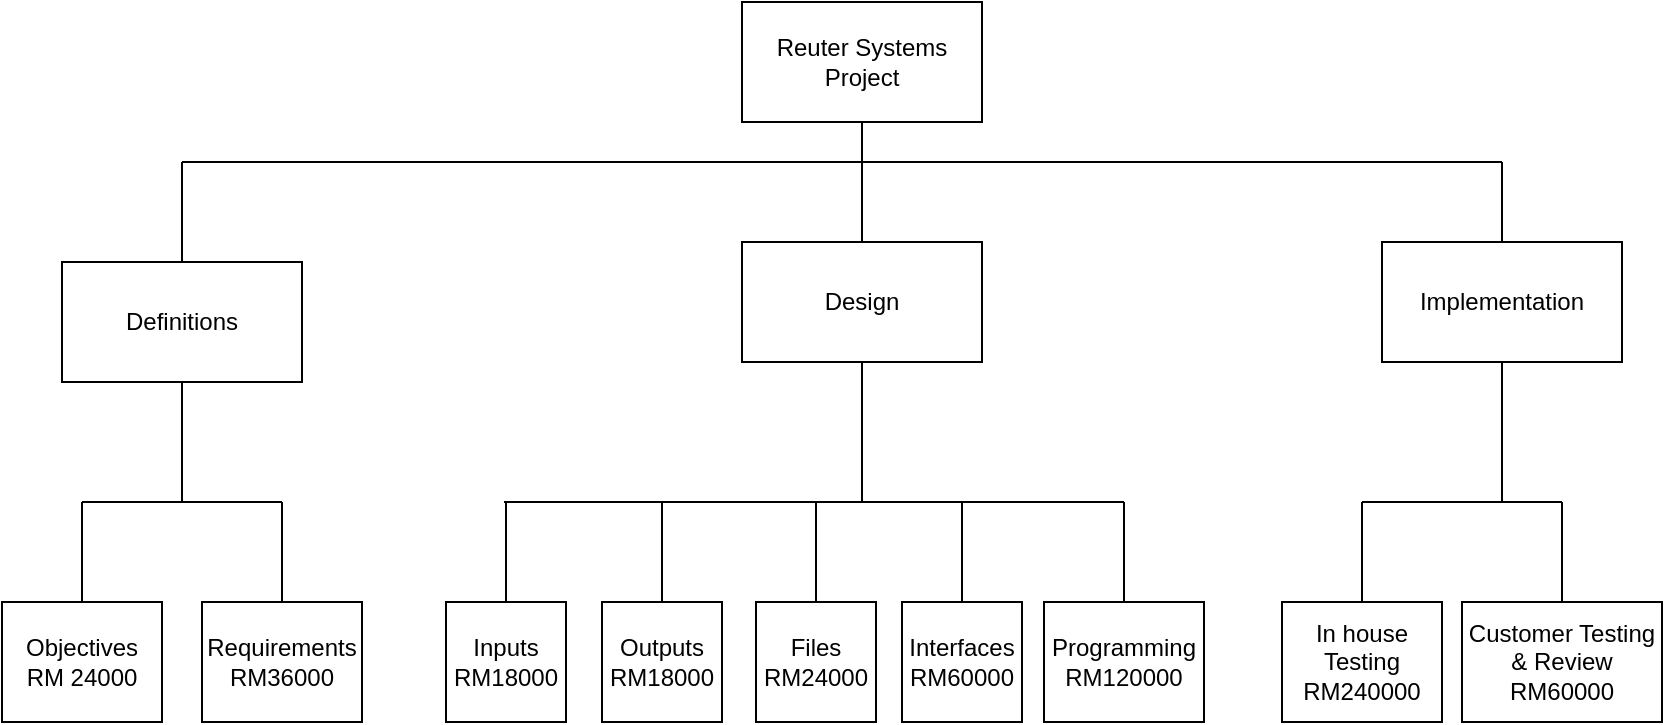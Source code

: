 <mxfile version="24.8.2">
  <diagram name="Page-1" id="7mdB0iTFbJQiJjcmYH2Q">
    <mxGraphModel dx="1050" dy="522" grid="1" gridSize="10" guides="1" tooltips="1" connect="1" arrows="1" fold="1" page="1" pageScale="1" pageWidth="850" pageHeight="1100" math="0" shadow="0">
      <root>
        <mxCell id="0" />
        <mxCell id="1" parent="0" />
        <mxCell id="rabyexTBgKC9Vn2JRdko-1" value="Reuter Systems Project" style="rounded=0;whiteSpace=wrap;html=1;" parent="1" vertex="1">
          <mxGeometry x="380" y="20" width="120" height="60" as="geometry" />
        </mxCell>
        <mxCell id="rabyexTBgKC9Vn2JRdko-2" value="Definitions" style="rounded=0;whiteSpace=wrap;html=1;" parent="1" vertex="1">
          <mxGeometry x="40" y="150" width="120" height="60" as="geometry" />
        </mxCell>
        <mxCell id="rabyexTBgKC9Vn2JRdko-3" value="Design" style="rounded=0;whiteSpace=wrap;html=1;" parent="1" vertex="1">
          <mxGeometry x="380" y="140" width="120" height="60" as="geometry" />
        </mxCell>
        <mxCell id="rabyexTBgKC9Vn2JRdko-4" value="Implementation" style="rounded=0;whiteSpace=wrap;html=1;" parent="1" vertex="1">
          <mxGeometry x="700" y="140" width="120" height="60" as="geometry" />
        </mxCell>
        <mxCell id="rabyexTBgKC9Vn2JRdko-5" value="Objectives&lt;div&gt;RM 24000&lt;/div&gt;" style="rounded=0;whiteSpace=wrap;html=1;" parent="1" vertex="1">
          <mxGeometry x="10" y="320" width="80" height="60" as="geometry" />
        </mxCell>
        <mxCell id="rabyexTBgKC9Vn2JRdko-6" value="Requirements&lt;div&gt;RM36000&lt;/div&gt;" style="rounded=0;whiteSpace=wrap;html=1;" parent="1" vertex="1">
          <mxGeometry x="110" y="320" width="80" height="60" as="geometry" />
        </mxCell>
        <mxCell id="rabyexTBgKC9Vn2JRdko-7" value="Inputs&lt;div&gt;RM18000&lt;/div&gt;" style="rounded=0;whiteSpace=wrap;html=1;" parent="1" vertex="1">
          <mxGeometry x="232" y="320" width="60" height="60" as="geometry" />
        </mxCell>
        <mxCell id="rabyexTBgKC9Vn2JRdko-8" value="Outputs&lt;div&gt;RM18000&lt;/div&gt;" style="rounded=0;whiteSpace=wrap;html=1;" parent="1" vertex="1">
          <mxGeometry x="310" y="320" width="60" height="60" as="geometry" />
        </mxCell>
        <mxCell id="rabyexTBgKC9Vn2JRdko-9" value="Files&lt;div&gt;RM24000&lt;/div&gt;" style="rounded=0;whiteSpace=wrap;html=1;" parent="1" vertex="1">
          <mxGeometry x="387" y="320" width="60" height="60" as="geometry" />
        </mxCell>
        <mxCell id="rabyexTBgKC9Vn2JRdko-10" value="Interfaces&lt;div&gt;RM60000&lt;/div&gt;" style="rounded=0;whiteSpace=wrap;html=1;" parent="1" vertex="1">
          <mxGeometry x="460" y="320" width="60" height="60" as="geometry" />
        </mxCell>
        <mxCell id="rabyexTBgKC9Vn2JRdko-11" value="Programming&lt;div&gt;RM120000&lt;/div&gt;" style="rounded=0;whiteSpace=wrap;html=1;" parent="1" vertex="1">
          <mxGeometry x="531" y="320" width="80" height="60" as="geometry" />
        </mxCell>
        <mxCell id="rabyexTBgKC9Vn2JRdko-12" value="In house Testing&lt;div&gt;RM240000&lt;/div&gt;" style="rounded=0;whiteSpace=wrap;html=1;" parent="1" vertex="1">
          <mxGeometry x="650" y="320" width="80" height="60" as="geometry" />
        </mxCell>
        <mxCell id="rabyexTBgKC9Vn2JRdko-13" value="Customer Testing &amp;amp; Review&lt;div&gt;RM60000&lt;/div&gt;" style="rounded=0;whiteSpace=wrap;html=1;" parent="1" vertex="1">
          <mxGeometry x="740" y="320" width="100" height="60" as="geometry" />
        </mxCell>
        <mxCell id="rabyexTBgKC9Vn2JRdko-15" value="" style="endArrow=none;html=1;rounded=0;exitX=0.5;exitY=1;exitDx=0;exitDy=0;entryX=0.5;entryY=0;entryDx=0;entryDy=0;" parent="1" source="rabyexTBgKC9Vn2JRdko-1" target="rabyexTBgKC9Vn2JRdko-3" edge="1">
          <mxGeometry width="50" height="50" relative="1" as="geometry">
            <mxPoint x="280" y="210" as="sourcePoint" />
            <mxPoint x="330" y="160" as="targetPoint" />
          </mxGeometry>
        </mxCell>
        <mxCell id="rabyexTBgKC9Vn2JRdko-16" value="" style="endArrow=none;html=1;rounded=0;" parent="1" edge="1">
          <mxGeometry width="50" height="50" relative="1" as="geometry">
            <mxPoint x="100" y="100" as="sourcePoint" />
            <mxPoint x="760" y="100" as="targetPoint" />
          </mxGeometry>
        </mxCell>
        <mxCell id="rabyexTBgKC9Vn2JRdko-17" value="" style="endArrow=none;html=1;rounded=0;exitX=0.5;exitY=0;exitDx=0;exitDy=0;" parent="1" source="rabyexTBgKC9Vn2JRdko-2" edge="1">
          <mxGeometry width="50" height="50" relative="1" as="geometry">
            <mxPoint x="50" y="120" as="sourcePoint" />
            <mxPoint x="100" y="100" as="targetPoint" />
          </mxGeometry>
        </mxCell>
        <mxCell id="rabyexTBgKC9Vn2JRdko-18" value="" style="endArrow=none;html=1;rounded=0;exitX=0.5;exitY=0;exitDx=0;exitDy=0;" parent="1" source="rabyexTBgKC9Vn2JRdko-4" edge="1">
          <mxGeometry width="50" height="50" relative="1" as="geometry">
            <mxPoint x="650" y="170" as="sourcePoint" />
            <mxPoint x="760" y="100" as="targetPoint" />
          </mxGeometry>
        </mxCell>
        <mxCell id="rabyexTBgKC9Vn2JRdko-19" value="" style="endArrow=none;html=1;rounded=0;exitX=0.5;exitY=0;exitDx=0;exitDy=0;" parent="1" source="rabyexTBgKC9Vn2JRdko-5" edge="1">
          <mxGeometry width="50" height="50" relative="1" as="geometry">
            <mxPoint x="40" y="320" as="sourcePoint" />
            <mxPoint x="50" y="270" as="targetPoint" />
          </mxGeometry>
        </mxCell>
        <mxCell id="rabyexTBgKC9Vn2JRdko-20" value="" style="endArrow=none;html=1;rounded=0;exitX=0.5;exitY=0;exitDx=0;exitDy=0;" parent="1" source="rabyexTBgKC9Vn2JRdko-6" edge="1">
          <mxGeometry width="50" height="50" relative="1" as="geometry">
            <mxPoint x="140" y="310" as="sourcePoint" />
            <mxPoint x="150" y="270" as="targetPoint" />
          </mxGeometry>
        </mxCell>
        <mxCell id="rabyexTBgKC9Vn2JRdko-21" value="" style="endArrow=none;html=1;rounded=0;" parent="1" edge="1">
          <mxGeometry width="50" height="50" relative="1" as="geometry">
            <mxPoint x="50" y="270" as="sourcePoint" />
            <mxPoint x="150" y="270" as="targetPoint" />
          </mxGeometry>
        </mxCell>
        <mxCell id="rabyexTBgKC9Vn2JRdko-22" value="" style="endArrow=none;html=1;rounded=0;entryX=0.5;entryY=1;entryDx=0;entryDy=0;" parent="1" target="rabyexTBgKC9Vn2JRdko-2" edge="1">
          <mxGeometry width="50" height="50" relative="1" as="geometry">
            <mxPoint x="100" y="270" as="sourcePoint" />
            <mxPoint x="80" y="220" as="targetPoint" />
          </mxGeometry>
        </mxCell>
        <mxCell id="rabyexTBgKC9Vn2JRdko-23" value="" style="endArrow=none;html=1;rounded=0;exitX=0.5;exitY=0;exitDx=0;exitDy=0;" parent="1" source="rabyexTBgKC9Vn2JRdko-7" edge="1">
          <mxGeometry width="50" height="50" relative="1" as="geometry">
            <mxPoint x="360" y="310" as="sourcePoint" />
            <mxPoint x="262" y="270" as="targetPoint" />
          </mxGeometry>
        </mxCell>
        <mxCell id="rabyexTBgKC9Vn2JRdko-24" value="" style="endArrow=none;html=1;rounded=0;exitX=0.5;exitY=0;exitDx=0;exitDy=0;" parent="1" source="rabyexTBgKC9Vn2JRdko-8" edge="1">
          <mxGeometry width="50" height="50" relative="1" as="geometry">
            <mxPoint x="330" y="320" as="sourcePoint" />
            <mxPoint x="340" y="270" as="targetPoint" />
          </mxGeometry>
        </mxCell>
        <mxCell id="rabyexTBgKC9Vn2JRdko-25" value="" style="endArrow=none;html=1;rounded=0;exitX=0.5;exitY=0;exitDx=0;exitDy=0;" parent="1" source="rabyexTBgKC9Vn2JRdko-9" edge="1">
          <mxGeometry width="50" height="50" relative="1" as="geometry">
            <mxPoint x="440" y="310" as="sourcePoint" />
            <mxPoint x="417" y="270" as="targetPoint" />
          </mxGeometry>
        </mxCell>
        <mxCell id="rabyexTBgKC9Vn2JRdko-26" value="" style="endArrow=none;html=1;rounded=0;exitX=0.5;exitY=0;exitDx=0;exitDy=0;" parent="1" source="rabyexTBgKC9Vn2JRdko-10" edge="1">
          <mxGeometry width="50" height="50" relative="1" as="geometry">
            <mxPoint x="520" y="300" as="sourcePoint" />
            <mxPoint x="490" y="270" as="targetPoint" />
          </mxGeometry>
        </mxCell>
        <mxCell id="rabyexTBgKC9Vn2JRdko-27" value="" style="endArrow=none;html=1;rounded=0;exitX=0.5;exitY=0;exitDx=0;exitDy=0;" parent="1" source="rabyexTBgKC9Vn2JRdko-11" edge="1">
          <mxGeometry width="50" height="50" relative="1" as="geometry">
            <mxPoint x="571" y="320" as="sourcePoint" />
            <mxPoint x="571" y="270" as="targetPoint" />
          </mxGeometry>
        </mxCell>
        <mxCell id="rabyexTBgKC9Vn2JRdko-28" value="" style="endArrow=none;html=1;rounded=0;" parent="1" edge="1">
          <mxGeometry width="50" height="50" relative="1" as="geometry">
            <mxPoint x="261" y="270" as="sourcePoint" />
            <mxPoint x="571" y="270" as="targetPoint" />
          </mxGeometry>
        </mxCell>
        <mxCell id="rabyexTBgKC9Vn2JRdko-29" value="" style="endArrow=none;html=1;rounded=0;entryX=0.5;entryY=1;entryDx=0;entryDy=0;" parent="1" target="rabyexTBgKC9Vn2JRdko-3" edge="1">
          <mxGeometry width="50" height="50" relative="1" as="geometry">
            <mxPoint x="440" y="270" as="sourcePoint" />
            <mxPoint x="300" y="190" as="targetPoint" />
          </mxGeometry>
        </mxCell>
        <mxCell id="rabyexTBgKC9Vn2JRdko-30" value="" style="endArrow=none;html=1;rounded=0;exitX=0.5;exitY=0;exitDx=0;exitDy=0;" parent="1" source="rabyexTBgKC9Vn2JRdko-12" edge="1">
          <mxGeometry width="50" height="50" relative="1" as="geometry">
            <mxPoint x="670" y="290" as="sourcePoint" />
            <mxPoint x="690" y="270" as="targetPoint" />
          </mxGeometry>
        </mxCell>
        <mxCell id="rabyexTBgKC9Vn2JRdko-31" value="" style="endArrow=none;html=1;rounded=0;exitX=0.5;exitY=0;exitDx=0;exitDy=0;" parent="1" source="rabyexTBgKC9Vn2JRdko-13" edge="1">
          <mxGeometry width="50" height="50" relative="1" as="geometry">
            <mxPoint x="760" y="280" as="sourcePoint" />
            <mxPoint x="790" y="270" as="targetPoint" />
          </mxGeometry>
        </mxCell>
        <mxCell id="rabyexTBgKC9Vn2JRdko-32" value="" style="endArrow=none;html=1;rounded=0;" parent="1" edge="1">
          <mxGeometry width="50" height="50" relative="1" as="geometry">
            <mxPoint x="690" y="270" as="sourcePoint" />
            <mxPoint x="790" y="270" as="targetPoint" />
          </mxGeometry>
        </mxCell>
        <mxCell id="rabyexTBgKC9Vn2JRdko-33" value="" style="endArrow=none;html=1;rounded=0;entryX=0.5;entryY=1;entryDx=0;entryDy=0;" parent="1" target="rabyexTBgKC9Vn2JRdko-4" edge="1">
          <mxGeometry width="50" height="50" relative="1" as="geometry">
            <mxPoint x="760" y="270" as="sourcePoint" />
            <mxPoint x="630" y="200" as="targetPoint" />
          </mxGeometry>
        </mxCell>
      </root>
    </mxGraphModel>
  </diagram>
</mxfile>
